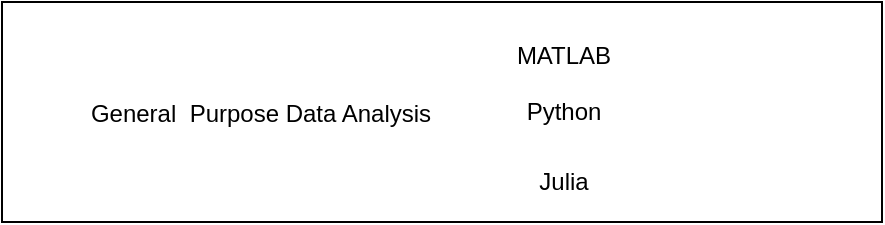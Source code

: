 <mxGraphModel dx="399" dy="736" grid="1" gridSize="10" guides="1" tooltips="1" connect="1" arrows="1" fold="1" page="1" pageScale="1" pageWidth="850" pageHeight="1100" background="#ffffff"><root><mxCell id="0"/><mxCell id="1" parent="0"/><mxCell id="8" value="" style="group" parent="1" vertex="1" connectable="0"><mxGeometry x="50" y="120" width="440" height="110" as="geometry"/></mxCell><mxCell id="5" value="" style="rounded=0;whiteSpace=wrap;html=1;glass=0;" parent="8" vertex="1"><mxGeometry width="440" height="110" as="geometry"/></mxCell><mxCell id="6" value="General&amp;nbsp; Purpose Data Analysis" style="text;html=1;strokeColor=none;fillColor=none;align=center;verticalAlign=middle;whiteSpace=wrap;rounded=0;glass=0;" parent="8" vertex="1"><mxGeometry x="39" y="37" width="181" height="37" as="geometry"/></mxCell><mxCell id="9" value="MATLAB" style="text;html=1;strokeColor=none;fillColor=none;align=center;verticalAlign=middle;whiteSpace=wrap;rounded=0;glass=0;" parent="8" vertex="1"><mxGeometry x="261" y="17" width="40" height="20" as="geometry"/></mxCell><mxCell id="10" value="Python" style="text;html=1;strokeColor=none;fillColor=none;align=center;verticalAlign=middle;whiteSpace=wrap;rounded=0;glass=0;" parent="8" vertex="1"><mxGeometry x="261" y="45" width="40" height="20" as="geometry"/></mxCell><mxCell id="11" value="Julia" style="text;html=1;strokeColor=none;fillColor=none;align=center;verticalAlign=middle;whiteSpace=wrap;rounded=0;glass=0;" parent="8" vertex="1"><mxGeometry x="261" y="80" width="40" height="20" as="geometry"/></mxCell></root></mxGraphModel>